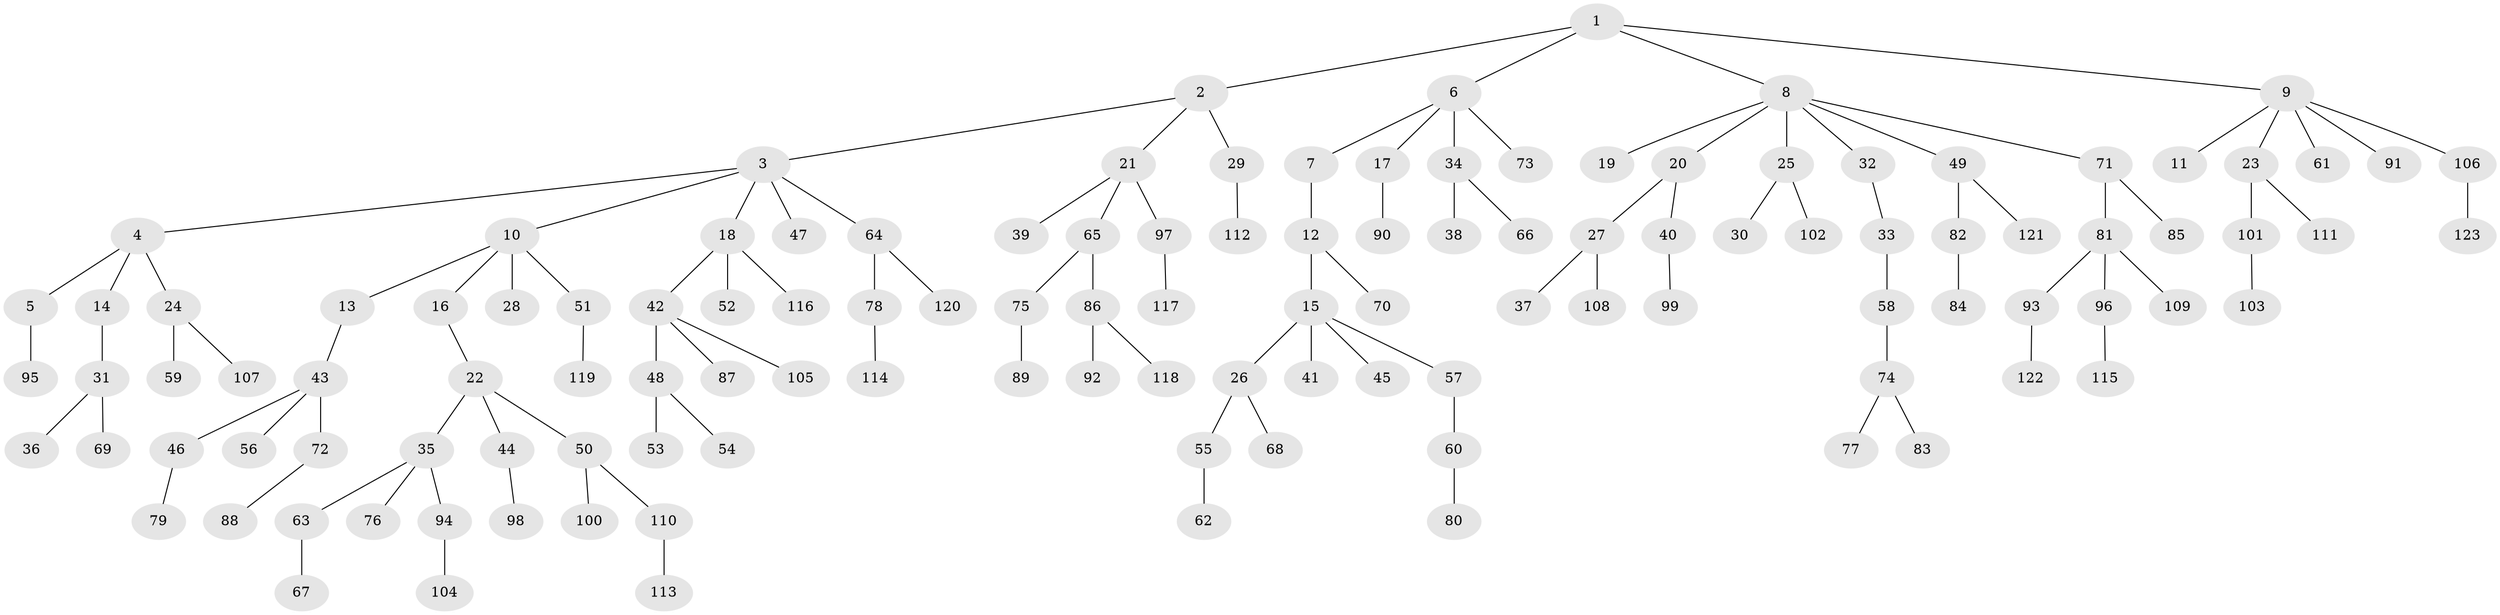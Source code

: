 // coarse degree distribution, {4: 0.11494252873563218, 5: 0.022988505747126436, 1: 0.4827586206896552, 2: 0.25287356321839083, 6: 0.011494252873563218, 3: 0.11494252873563218}
// Generated by graph-tools (version 1.1) at 2025/51/03/04/25 22:51:39]
// undirected, 123 vertices, 122 edges
graph export_dot {
  node [color=gray90,style=filled];
  1;
  2;
  3;
  4;
  5;
  6;
  7;
  8;
  9;
  10;
  11;
  12;
  13;
  14;
  15;
  16;
  17;
  18;
  19;
  20;
  21;
  22;
  23;
  24;
  25;
  26;
  27;
  28;
  29;
  30;
  31;
  32;
  33;
  34;
  35;
  36;
  37;
  38;
  39;
  40;
  41;
  42;
  43;
  44;
  45;
  46;
  47;
  48;
  49;
  50;
  51;
  52;
  53;
  54;
  55;
  56;
  57;
  58;
  59;
  60;
  61;
  62;
  63;
  64;
  65;
  66;
  67;
  68;
  69;
  70;
  71;
  72;
  73;
  74;
  75;
  76;
  77;
  78;
  79;
  80;
  81;
  82;
  83;
  84;
  85;
  86;
  87;
  88;
  89;
  90;
  91;
  92;
  93;
  94;
  95;
  96;
  97;
  98;
  99;
  100;
  101;
  102;
  103;
  104;
  105;
  106;
  107;
  108;
  109;
  110;
  111;
  112;
  113;
  114;
  115;
  116;
  117;
  118;
  119;
  120;
  121;
  122;
  123;
  1 -- 2;
  1 -- 6;
  1 -- 8;
  1 -- 9;
  2 -- 3;
  2 -- 21;
  2 -- 29;
  3 -- 4;
  3 -- 10;
  3 -- 18;
  3 -- 47;
  3 -- 64;
  4 -- 5;
  4 -- 14;
  4 -- 24;
  5 -- 95;
  6 -- 7;
  6 -- 17;
  6 -- 34;
  6 -- 73;
  7 -- 12;
  8 -- 19;
  8 -- 20;
  8 -- 25;
  8 -- 32;
  8 -- 49;
  8 -- 71;
  9 -- 11;
  9 -- 23;
  9 -- 61;
  9 -- 91;
  9 -- 106;
  10 -- 13;
  10 -- 16;
  10 -- 28;
  10 -- 51;
  12 -- 15;
  12 -- 70;
  13 -- 43;
  14 -- 31;
  15 -- 26;
  15 -- 41;
  15 -- 45;
  15 -- 57;
  16 -- 22;
  17 -- 90;
  18 -- 42;
  18 -- 52;
  18 -- 116;
  20 -- 27;
  20 -- 40;
  21 -- 39;
  21 -- 65;
  21 -- 97;
  22 -- 35;
  22 -- 44;
  22 -- 50;
  23 -- 101;
  23 -- 111;
  24 -- 59;
  24 -- 107;
  25 -- 30;
  25 -- 102;
  26 -- 55;
  26 -- 68;
  27 -- 37;
  27 -- 108;
  29 -- 112;
  31 -- 36;
  31 -- 69;
  32 -- 33;
  33 -- 58;
  34 -- 38;
  34 -- 66;
  35 -- 63;
  35 -- 76;
  35 -- 94;
  40 -- 99;
  42 -- 48;
  42 -- 87;
  42 -- 105;
  43 -- 46;
  43 -- 56;
  43 -- 72;
  44 -- 98;
  46 -- 79;
  48 -- 53;
  48 -- 54;
  49 -- 82;
  49 -- 121;
  50 -- 100;
  50 -- 110;
  51 -- 119;
  55 -- 62;
  57 -- 60;
  58 -- 74;
  60 -- 80;
  63 -- 67;
  64 -- 78;
  64 -- 120;
  65 -- 75;
  65 -- 86;
  71 -- 81;
  71 -- 85;
  72 -- 88;
  74 -- 77;
  74 -- 83;
  75 -- 89;
  78 -- 114;
  81 -- 93;
  81 -- 96;
  81 -- 109;
  82 -- 84;
  86 -- 92;
  86 -- 118;
  93 -- 122;
  94 -- 104;
  96 -- 115;
  97 -- 117;
  101 -- 103;
  106 -- 123;
  110 -- 113;
}
